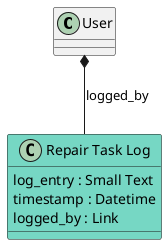 @startuml
"User" *-- "Repair Task Log" : logged_by
class "Repair Task Log" #76D7C4 {
  log_entry : Small Text
  timestamp : Datetime
  logged_by : Link
}
@enduml